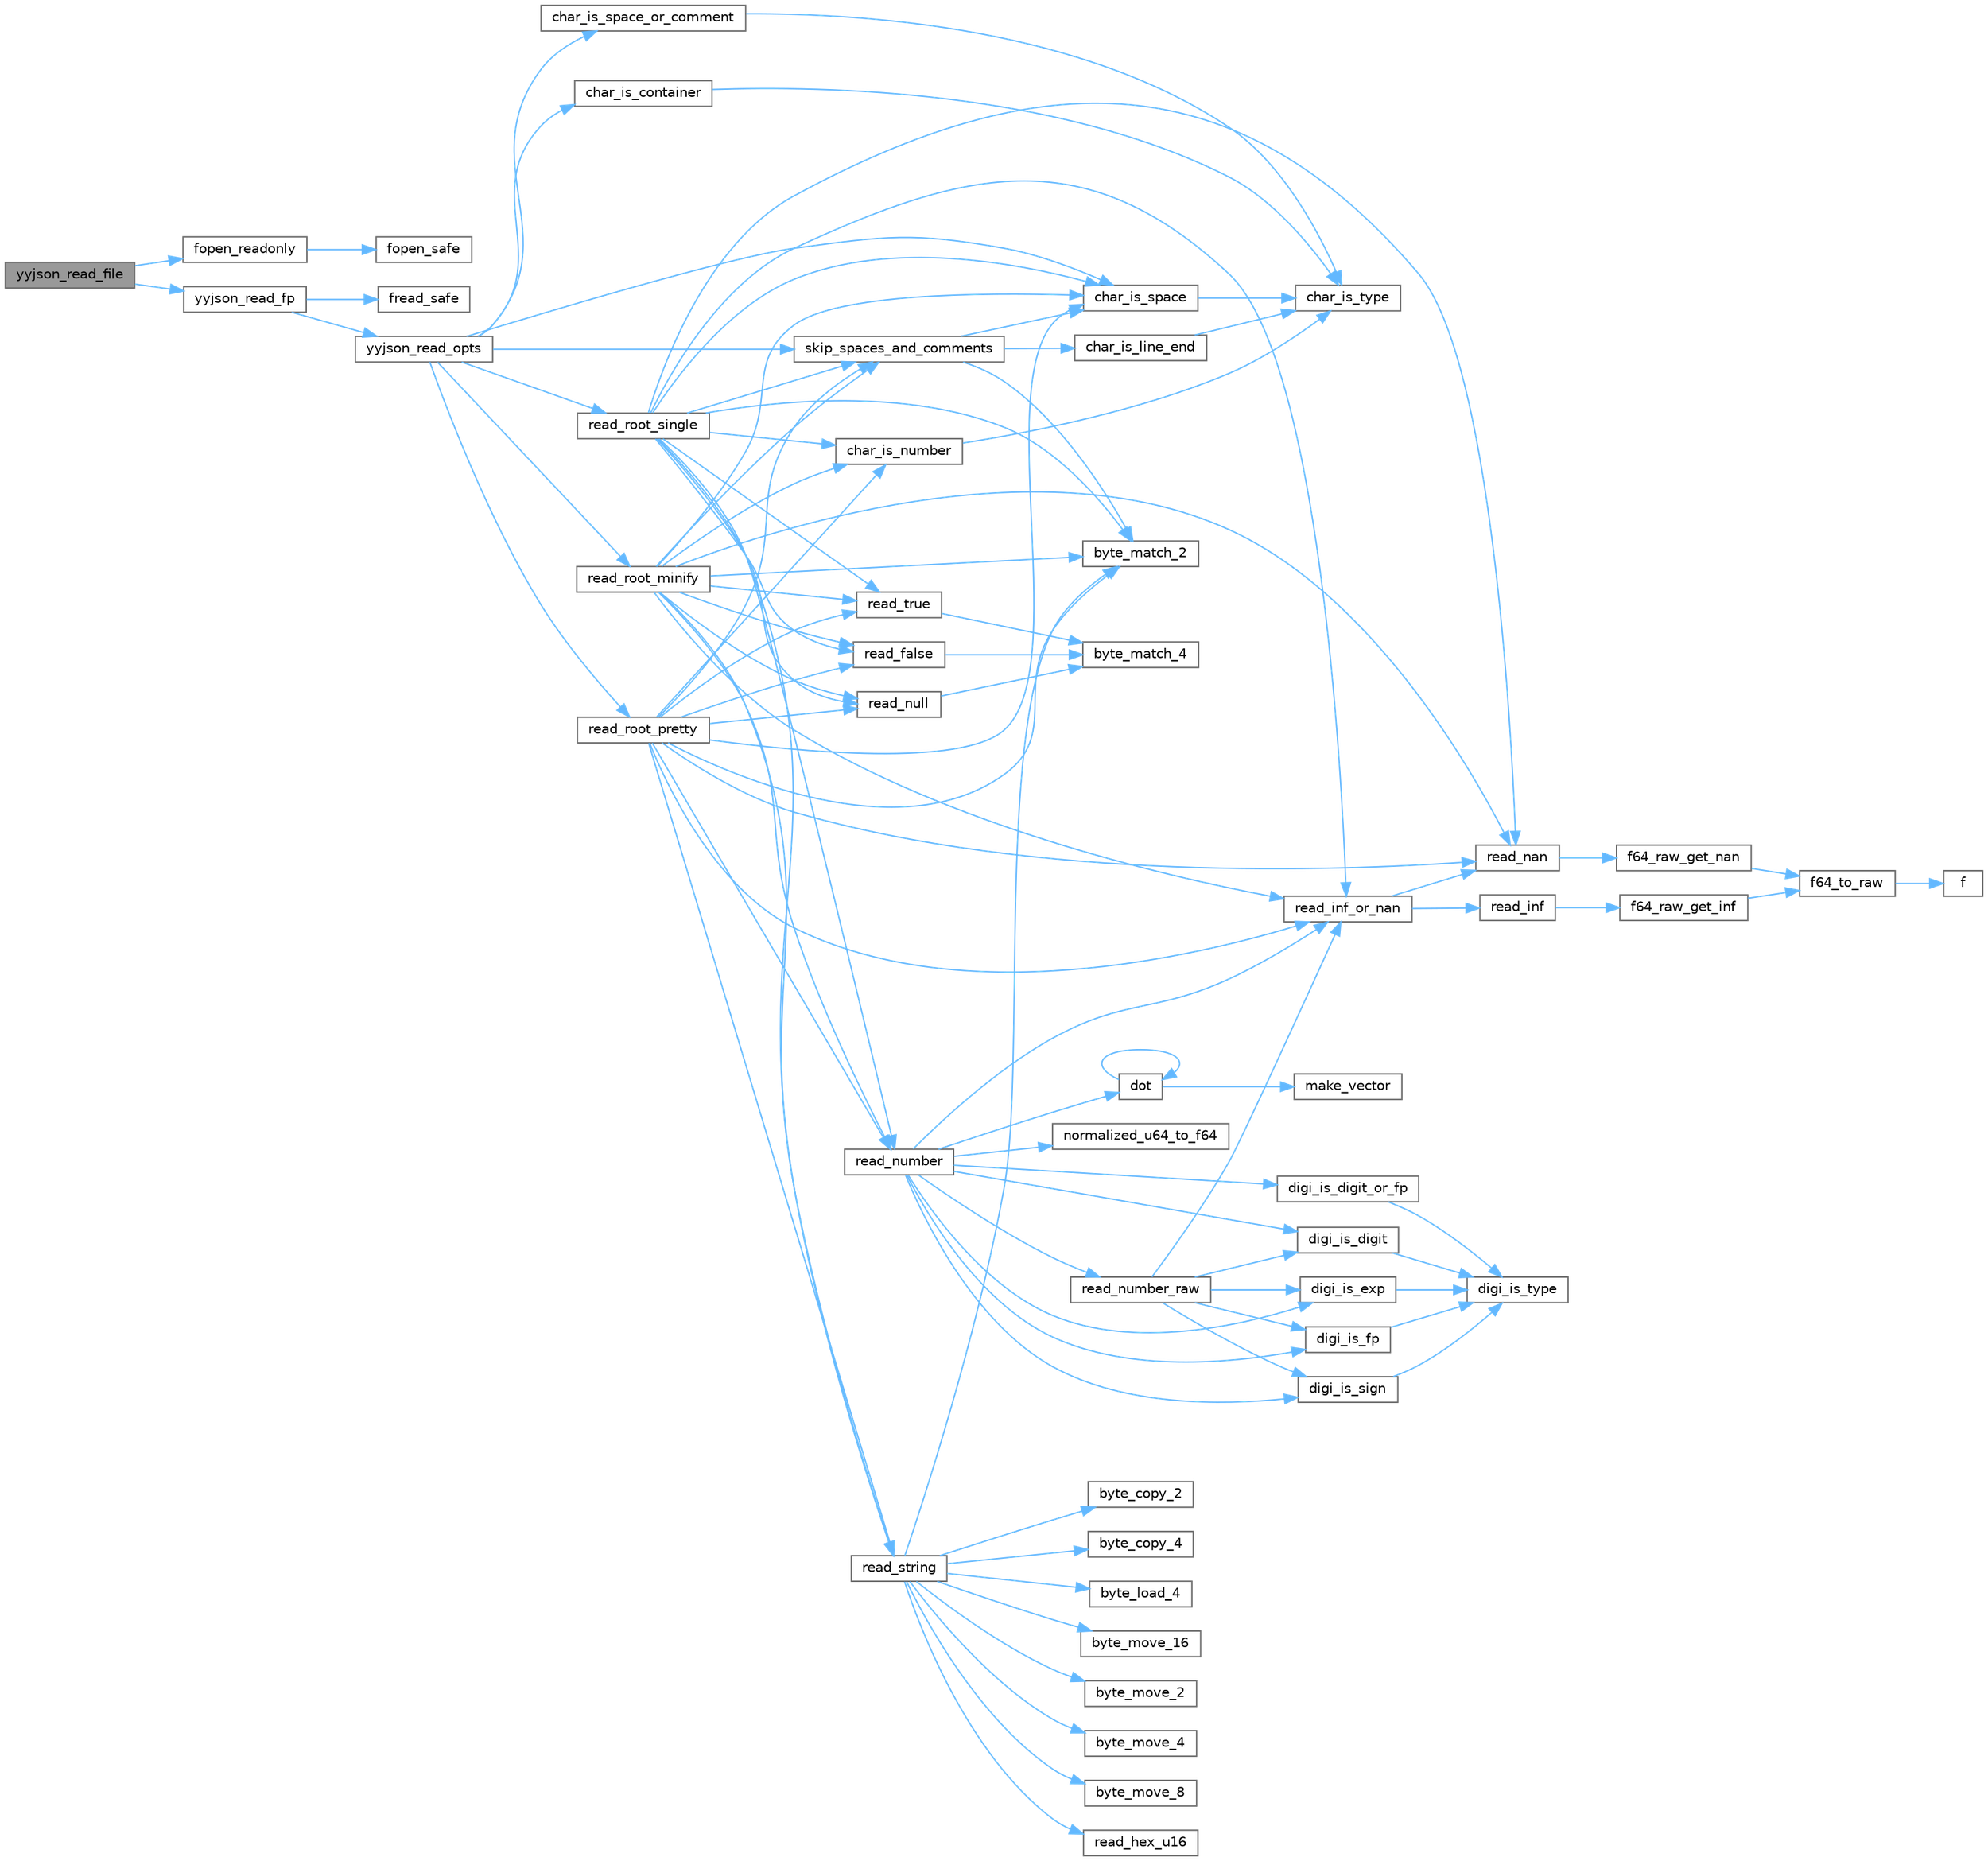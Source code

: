 digraph "yyjson_read_file"
{
 // LATEX_PDF_SIZE
  bgcolor="transparent";
  edge [fontname=Helvetica,fontsize=10,labelfontname=Helvetica,labelfontsize=10];
  node [fontname=Helvetica,fontsize=10,shape=box,height=0.2,width=0.4];
  rankdir="LR";
  Node1 [id="Node000001",label="yyjson_read_file",height=0.2,width=0.4,color="gray40", fillcolor="grey60", style="filled", fontcolor="black",tooltip=" "];
  Node1 -> Node2 [id="edge94_Node000001_Node000002",color="steelblue1",style="solid",tooltip=" "];
  Node2 [id="Node000002",label="fopen_readonly",height=0.2,width=0.4,color="grey40", fillcolor="white", style="filled",URL="$yyjson_8c.html#a924c8f086848dfe8e56d93407cd76d51",tooltip=" "];
  Node2 -> Node3 [id="edge95_Node000002_Node000003",color="steelblue1",style="solid",tooltip=" "];
  Node3 [id="Node000003",label="fopen_safe",height=0.2,width=0.4,color="grey40", fillcolor="white", style="filled",URL="$yyjson_8c.html#a74511b3384b24165891c46e093354e8d",tooltip=" "];
  Node1 -> Node4 [id="edge96_Node000001_Node000004",color="steelblue1",style="solid",tooltip=" "];
  Node4 [id="Node000004",label="yyjson_read_fp",height=0.2,width=0.4,color="grey40", fillcolor="white", style="filled",URL="$yyjson_8c.html#a6125f70526882d4e6ef4b2bfe56f168d",tooltip=" "];
  Node4 -> Node5 [id="edge97_Node000004_Node000005",color="steelblue1",style="solid",tooltip=" "];
  Node5 [id="Node000005",label="fread_safe",height=0.2,width=0.4,color="grey40", fillcolor="white", style="filled",URL="$yyjson_8c.html#a46be55b197805d2df5e6346636281cdf",tooltip=" "];
  Node4 -> Node6 [id="edge98_Node000004_Node000006",color="steelblue1",style="solid",tooltip=" "];
  Node6 [id="Node000006",label="yyjson_read_opts",height=0.2,width=0.4,color="grey40", fillcolor="white", style="filled",URL="$yyjson_8c.html#a5755f297c3a913f7a312c2ac67be0b56",tooltip=" "];
  Node6 -> Node7 [id="edge99_Node000006_Node000007",color="steelblue1",style="solid",tooltip=" "];
  Node7 [id="Node000007",label="char_is_container",height=0.2,width=0.4,color="grey40", fillcolor="white", style="filled",URL="$yyjson_8c.html#a5fdc435e849b5e8be6712aaf1c507da2",tooltip=" "];
  Node7 -> Node8 [id="edge100_Node000007_Node000008",color="steelblue1",style="solid",tooltip=" "];
  Node8 [id="Node000008",label="char_is_type",height=0.2,width=0.4,color="grey40", fillcolor="white", style="filled",URL="$yyjson_8c.html#a92720506373a97d8d6f198ea37ce3cb1",tooltip=" "];
  Node6 -> Node9 [id="edge101_Node000006_Node000009",color="steelblue1",style="solid",tooltip=" "];
  Node9 [id="Node000009",label="char_is_space",height=0.2,width=0.4,color="grey40", fillcolor="white", style="filled",URL="$yyjson_8c.html#a4c4d781bdc30adffcee30f192e4869c8",tooltip=" "];
  Node9 -> Node8 [id="edge102_Node000009_Node000008",color="steelblue1",style="solid",tooltip=" "];
  Node6 -> Node10 [id="edge103_Node000006_Node000010",color="steelblue1",style="solid",tooltip=" "];
  Node10 [id="Node000010",label="char_is_space_or_comment",height=0.2,width=0.4,color="grey40", fillcolor="white", style="filled",URL="$yyjson_8c.html#a834a69b6af5c351b724369c6b5176e82",tooltip=" "];
  Node10 -> Node8 [id="edge104_Node000010_Node000008",color="steelblue1",style="solid",tooltip=" "];
  Node6 -> Node11 [id="edge105_Node000006_Node000011",color="steelblue1",style="solid",tooltip=" "];
  Node11 [id="Node000011",label="read_root_minify",height=0.2,width=0.4,color="grey40", fillcolor="white", style="filled",URL="$yyjson_8c.html#a7e4155e7870372bf62ab8ccdaec8d066",tooltip=" "];
  Node11 -> Node12 [id="edge106_Node000011_Node000012",color="steelblue1",style="solid",tooltip=" "];
  Node12 [id="Node000012",label="byte_match_2",height=0.2,width=0.4,color="grey40", fillcolor="white", style="filled",URL="$yyjson_8c.html#a3a0b543ccc96758e3d9632773ab82632",tooltip=" "];
  Node11 -> Node13 [id="edge107_Node000011_Node000013",color="steelblue1",style="solid",tooltip=" "];
  Node13 [id="Node000013",label="char_is_number",height=0.2,width=0.4,color="grey40", fillcolor="white", style="filled",URL="$yyjson_8c.html#abf57d5a39008af9ef13462c45631a0fc",tooltip=" "];
  Node13 -> Node8 [id="edge108_Node000013_Node000008",color="steelblue1",style="solid",tooltip=" "];
  Node11 -> Node9 [id="edge109_Node000011_Node000009",color="steelblue1",style="solid",tooltip=" "];
  Node11 -> Node14 [id="edge110_Node000011_Node000014",color="steelblue1",style="solid",tooltip=" "];
  Node14 [id="Node000014",label="read_false",height=0.2,width=0.4,color="grey40", fillcolor="white", style="filled",URL="$yyjson_8c.html#a8372211a6f5de545766529f4e4cc19e8",tooltip=" "];
  Node14 -> Node15 [id="edge111_Node000014_Node000015",color="steelblue1",style="solid",tooltip=" "];
  Node15 [id="Node000015",label="byte_match_4",height=0.2,width=0.4,color="grey40", fillcolor="white", style="filled",URL="$yyjson_8c.html#a34726fa714e2bf7c56f8a70bda417597",tooltip=" "];
  Node11 -> Node16 [id="edge112_Node000011_Node000016",color="steelblue1",style="solid",tooltip=" "];
  Node16 [id="Node000016",label="read_inf_or_nan",height=0.2,width=0.4,color="grey40", fillcolor="white", style="filled",URL="$yyjson_8c.html#a720bbd325fe3ba03734213f3987a9dd9",tooltip=" "];
  Node16 -> Node17 [id="edge113_Node000016_Node000017",color="steelblue1",style="solid",tooltip=" "];
  Node17 [id="Node000017",label="read_inf",height=0.2,width=0.4,color="grey40", fillcolor="white", style="filled",URL="$yyjson_8c.html#ae2c50c33e8663e8985150a3c19fb7774",tooltip=" "];
  Node17 -> Node18 [id="edge114_Node000017_Node000018",color="steelblue1",style="solid",tooltip=" "];
  Node18 [id="Node000018",label="f64_raw_get_inf",height=0.2,width=0.4,color="grey40", fillcolor="white", style="filled",URL="$yyjson_8c.html#a04d771f42f933e51b8e3f09bc3bf485f",tooltip=" "];
  Node18 -> Node19 [id="edge115_Node000018_Node000019",color="steelblue1",style="solid",tooltip=" "];
  Node19 [id="Node000019",label="f64_to_raw",height=0.2,width=0.4,color="grey40", fillcolor="white", style="filled",URL="$yyjson_8c.html#a7b07011750e09f41144ee6c4aafa1475",tooltip=" "];
  Node19 -> Node20 [id="edge116_Node000019_Node000020",color="steelblue1",style="solid",tooltip=" "];
  Node20 [id="Node000020",label="f",height=0.2,width=0.4,color="grey40", fillcolor="white", style="filled",URL="$cxx11__tensor__map_8cpp.html#a7f507fea02198f6cb81c86640c7b1a4e",tooltip=" "];
  Node16 -> Node21 [id="edge117_Node000016_Node000021",color="steelblue1",style="solid",tooltip=" "];
  Node21 [id="Node000021",label="read_nan",height=0.2,width=0.4,color="grey40", fillcolor="white", style="filled",URL="$yyjson_8c.html#a61c49628369584d4d256add73d1a5fac",tooltip=" "];
  Node21 -> Node22 [id="edge118_Node000021_Node000022",color="steelblue1",style="solid",tooltip=" "];
  Node22 [id="Node000022",label="f64_raw_get_nan",height=0.2,width=0.4,color="grey40", fillcolor="white", style="filled",URL="$yyjson_8c.html#a52154ab6c7dc6d98fc7b916ef2525724",tooltip=" "];
  Node22 -> Node19 [id="edge119_Node000022_Node000019",color="steelblue1",style="solid",tooltip=" "];
  Node11 -> Node21 [id="edge120_Node000011_Node000021",color="steelblue1",style="solid",tooltip=" "];
  Node11 -> Node23 [id="edge121_Node000011_Node000023",color="steelblue1",style="solid",tooltip=" "];
  Node23 [id="Node000023",label="read_null",height=0.2,width=0.4,color="grey40", fillcolor="white", style="filled",URL="$yyjson_8c.html#a08f27fa4d71c993e7c6791ae47cb3ed7",tooltip=" "];
  Node23 -> Node15 [id="edge122_Node000023_Node000015",color="steelblue1",style="solid",tooltip=" "];
  Node11 -> Node24 [id="edge123_Node000011_Node000024",color="steelblue1",style="solid",tooltip=" "];
  Node24 [id="Node000024",label="read_number",height=0.2,width=0.4,color="grey40", fillcolor="white", style="filled",URL="$yyjson_8c.html#ae80f29f6843f936808fbe5a48e48dabc",tooltip=" "];
  Node24 -> Node25 [id="edge124_Node000024_Node000025",color="steelblue1",style="solid",tooltip=" "];
  Node25 [id="Node000025",label="digi_is_digit",height=0.2,width=0.4,color="grey40", fillcolor="white", style="filled",URL="$yyjson_8c.html#ac16e36c200b16a17041aac1ed37276d7",tooltip=" "];
  Node25 -> Node26 [id="edge125_Node000025_Node000026",color="steelblue1",style="solid",tooltip=" "];
  Node26 [id="Node000026",label="digi_is_type",height=0.2,width=0.4,color="grey40", fillcolor="white", style="filled",URL="$yyjson_8c.html#aae236fd488306e08c5844189ad6d6570",tooltip=" "];
  Node24 -> Node27 [id="edge126_Node000024_Node000027",color="steelblue1",style="solid",tooltip=" "];
  Node27 [id="Node000027",label="digi_is_digit_or_fp",height=0.2,width=0.4,color="grey40", fillcolor="white", style="filled",URL="$yyjson_8c.html#aee912f37b76d8da7a4e2ca5a88d17d76",tooltip=" "];
  Node27 -> Node26 [id="edge127_Node000027_Node000026",color="steelblue1",style="solid",tooltip=" "];
  Node24 -> Node28 [id="edge128_Node000024_Node000028",color="steelblue1",style="solid",tooltip=" "];
  Node28 [id="Node000028",label="digi_is_exp",height=0.2,width=0.4,color="grey40", fillcolor="white", style="filled",URL="$yyjson_8c.html#ad25dff9b718d68793b54d09d4dfc8526",tooltip=" "];
  Node28 -> Node26 [id="edge129_Node000028_Node000026",color="steelblue1",style="solid",tooltip=" "];
  Node24 -> Node29 [id="edge130_Node000024_Node000029",color="steelblue1",style="solid",tooltip=" "];
  Node29 [id="Node000029",label="digi_is_fp",height=0.2,width=0.4,color="grey40", fillcolor="white", style="filled",URL="$yyjson_8c.html#ac38bca46c8cbb1107ca4188d2eb4fcbe",tooltip=" "];
  Node29 -> Node26 [id="edge131_Node000029_Node000026",color="steelblue1",style="solid",tooltip=" "];
  Node24 -> Node30 [id="edge132_Node000024_Node000030",color="steelblue1",style="solid",tooltip=" "];
  Node30 [id="Node000030",label="digi_is_sign",height=0.2,width=0.4,color="grey40", fillcolor="white", style="filled",URL="$yyjson_8c.html#a078553b0c6c304a46441a196aad05129",tooltip=" "];
  Node30 -> Node26 [id="edge133_Node000030_Node000026",color="steelblue1",style="solid",tooltip=" "];
  Node24 -> Node31 [id="edge134_Node000024_Node000031",color="steelblue1",style="solid",tooltip=" "];
  Node31 [id="Node000031",label="dot",height=0.2,width=0.4,color="grey40", fillcolor="white", style="filled",URL="$level1__real__impl_8h.html#a7a40e5a367460d00c6cdeeb23e8b780b",tooltip=" "];
  Node31 -> Node31 [id="edge135_Node000031_Node000031",color="steelblue1",style="solid",tooltip=" "];
  Node31 -> Node32 [id="edge136_Node000031_Node000032",color="steelblue1",style="solid",tooltip=" "];
  Node32 [id="Node000032",label="make_vector",height=0.2,width=0.4,color="grey40", fillcolor="white", style="filled",URL="$external_2taskflow_23rd-party_2eigen-3_83_87_2blas_2common_8h.html#a5271e1713820dbe05a27309a551c63a8",tooltip=" "];
  Node24 -> Node33 [id="edge137_Node000024_Node000033",color="steelblue1",style="solid",tooltip=" "];
  Node33 [id="Node000033",label="normalized_u64_to_f64",height=0.2,width=0.4,color="grey40", fillcolor="white", style="filled",URL="$yyjson_8c.html#aee878603775170bfda13233591eceec0",tooltip=" "];
  Node24 -> Node16 [id="edge138_Node000024_Node000016",color="steelblue1",style="solid",tooltip=" "];
  Node24 -> Node34 [id="edge139_Node000024_Node000034",color="steelblue1",style="solid",tooltip=" "];
  Node34 [id="Node000034",label="read_number_raw",height=0.2,width=0.4,color="grey40", fillcolor="white", style="filled",URL="$yyjson_8c.html#a17e53cae5ed1a998445df0ee5e95434e",tooltip=" "];
  Node34 -> Node25 [id="edge140_Node000034_Node000025",color="steelblue1",style="solid",tooltip=" "];
  Node34 -> Node28 [id="edge141_Node000034_Node000028",color="steelblue1",style="solid",tooltip=" "];
  Node34 -> Node29 [id="edge142_Node000034_Node000029",color="steelblue1",style="solid",tooltip=" "];
  Node34 -> Node30 [id="edge143_Node000034_Node000030",color="steelblue1",style="solid",tooltip=" "];
  Node34 -> Node16 [id="edge144_Node000034_Node000016",color="steelblue1",style="solid",tooltip=" "];
  Node11 -> Node35 [id="edge145_Node000011_Node000035",color="steelblue1",style="solid",tooltip=" "];
  Node35 [id="Node000035",label="read_string",height=0.2,width=0.4,color="grey40", fillcolor="white", style="filled",URL="$yyjson_8c.html#a804945ea7ab88a55f6c71afe2ef28508",tooltip=" "];
  Node35 -> Node36 [id="edge146_Node000035_Node000036",color="steelblue1",style="solid",tooltip=" "];
  Node36 [id="Node000036",label="byte_copy_2",height=0.2,width=0.4,color="grey40", fillcolor="white", style="filled",URL="$yyjson_8c.html#ac6a11726824f52b6413a67488f5a3152",tooltip=" "];
  Node35 -> Node37 [id="edge147_Node000035_Node000037",color="steelblue1",style="solid",tooltip=" "];
  Node37 [id="Node000037",label="byte_copy_4",height=0.2,width=0.4,color="grey40", fillcolor="white", style="filled",URL="$yyjson_8c.html#a98219967baeab34ab615b4ccda0df146",tooltip=" "];
  Node35 -> Node38 [id="edge148_Node000035_Node000038",color="steelblue1",style="solid",tooltip=" "];
  Node38 [id="Node000038",label="byte_load_4",height=0.2,width=0.4,color="grey40", fillcolor="white", style="filled",URL="$yyjson_8c.html#a87c460a03bebacd0dcdad97440488c2b",tooltip=" "];
  Node35 -> Node12 [id="edge149_Node000035_Node000012",color="steelblue1",style="solid",tooltip=" "];
  Node35 -> Node39 [id="edge150_Node000035_Node000039",color="steelblue1",style="solid",tooltip=" "];
  Node39 [id="Node000039",label="byte_move_16",height=0.2,width=0.4,color="grey40", fillcolor="white", style="filled",URL="$yyjson_8c.html#a133d71145abef5ab727e5d3bc7d7d3cc",tooltip=" "];
  Node35 -> Node40 [id="edge151_Node000035_Node000040",color="steelblue1",style="solid",tooltip=" "];
  Node40 [id="Node000040",label="byte_move_2",height=0.2,width=0.4,color="grey40", fillcolor="white", style="filled",URL="$yyjson_8c.html#a937b93922fffb9ba4853a8c20954aa5b",tooltip=" "];
  Node35 -> Node41 [id="edge152_Node000035_Node000041",color="steelblue1",style="solid",tooltip=" "];
  Node41 [id="Node000041",label="byte_move_4",height=0.2,width=0.4,color="grey40", fillcolor="white", style="filled",URL="$yyjson_8c.html#aa5ca17990694a6718874be6817b38ed4",tooltip=" "];
  Node35 -> Node42 [id="edge153_Node000035_Node000042",color="steelblue1",style="solid",tooltip=" "];
  Node42 [id="Node000042",label="byte_move_8",height=0.2,width=0.4,color="grey40", fillcolor="white", style="filled",URL="$yyjson_8c.html#a358fd32f651a73a41814fb2229dae049",tooltip=" "];
  Node35 -> Node43 [id="edge154_Node000035_Node000043",color="steelblue1",style="solid",tooltip=" "];
  Node43 [id="Node000043",label="read_hex_u16",height=0.2,width=0.4,color="grey40", fillcolor="white", style="filled",URL="$yyjson_8c.html#add45e53bf46ccf2467cc535d9bd89717",tooltip=" "];
  Node11 -> Node44 [id="edge155_Node000011_Node000044",color="steelblue1",style="solid",tooltip=" "];
  Node44 [id="Node000044",label="read_true",height=0.2,width=0.4,color="grey40", fillcolor="white", style="filled",URL="$yyjson_8c.html#ac13d82fdd527dfe489b5004bd7339b04",tooltip=" "];
  Node44 -> Node15 [id="edge156_Node000044_Node000015",color="steelblue1",style="solid",tooltip=" "];
  Node11 -> Node45 [id="edge157_Node000011_Node000045",color="steelblue1",style="solid",tooltip=" "];
  Node45 [id="Node000045",label="skip_spaces_and_comments",height=0.2,width=0.4,color="grey40", fillcolor="white", style="filled",URL="$yyjson_8c.html#abb4ba1f891e94f62b208432ebd8c5a78",tooltip=" "];
  Node45 -> Node12 [id="edge158_Node000045_Node000012",color="steelblue1",style="solid",tooltip=" "];
  Node45 -> Node46 [id="edge159_Node000045_Node000046",color="steelblue1",style="solid",tooltip=" "];
  Node46 [id="Node000046",label="char_is_line_end",height=0.2,width=0.4,color="grey40", fillcolor="white", style="filled",URL="$yyjson_8c.html#acb4cb37d08c50567be86f8057cb413eb",tooltip=" "];
  Node46 -> Node8 [id="edge160_Node000046_Node000008",color="steelblue1",style="solid",tooltip=" "];
  Node45 -> Node9 [id="edge161_Node000045_Node000009",color="steelblue1",style="solid",tooltip=" "];
  Node6 -> Node47 [id="edge162_Node000006_Node000047",color="steelblue1",style="solid",tooltip=" "];
  Node47 [id="Node000047",label="read_root_pretty",height=0.2,width=0.4,color="grey40", fillcolor="white", style="filled",URL="$yyjson_8c.html#ad73d8336ba9514abc616a2b95438af7d",tooltip=" "];
  Node47 -> Node12 [id="edge163_Node000047_Node000012",color="steelblue1",style="solid",tooltip=" "];
  Node47 -> Node13 [id="edge164_Node000047_Node000013",color="steelblue1",style="solid",tooltip=" "];
  Node47 -> Node9 [id="edge165_Node000047_Node000009",color="steelblue1",style="solid",tooltip=" "];
  Node47 -> Node14 [id="edge166_Node000047_Node000014",color="steelblue1",style="solid",tooltip=" "];
  Node47 -> Node16 [id="edge167_Node000047_Node000016",color="steelblue1",style="solid",tooltip=" "];
  Node47 -> Node21 [id="edge168_Node000047_Node000021",color="steelblue1",style="solid",tooltip=" "];
  Node47 -> Node23 [id="edge169_Node000047_Node000023",color="steelblue1",style="solid",tooltip=" "];
  Node47 -> Node24 [id="edge170_Node000047_Node000024",color="steelblue1",style="solid",tooltip=" "];
  Node47 -> Node35 [id="edge171_Node000047_Node000035",color="steelblue1",style="solid",tooltip=" "];
  Node47 -> Node44 [id="edge172_Node000047_Node000044",color="steelblue1",style="solid",tooltip=" "];
  Node47 -> Node45 [id="edge173_Node000047_Node000045",color="steelblue1",style="solid",tooltip=" "];
  Node6 -> Node48 [id="edge174_Node000006_Node000048",color="steelblue1",style="solid",tooltip=" "];
  Node48 [id="Node000048",label="read_root_single",height=0.2,width=0.4,color="grey40", fillcolor="white", style="filled",URL="$yyjson_8c.html#aa9121ac0675557400ce9fe9279bb59df",tooltip=" "];
  Node48 -> Node12 [id="edge175_Node000048_Node000012",color="steelblue1",style="solid",tooltip=" "];
  Node48 -> Node13 [id="edge176_Node000048_Node000013",color="steelblue1",style="solid",tooltip=" "];
  Node48 -> Node9 [id="edge177_Node000048_Node000009",color="steelblue1",style="solid",tooltip=" "];
  Node48 -> Node14 [id="edge178_Node000048_Node000014",color="steelblue1",style="solid",tooltip=" "];
  Node48 -> Node16 [id="edge179_Node000048_Node000016",color="steelblue1",style="solid",tooltip=" "];
  Node48 -> Node21 [id="edge180_Node000048_Node000021",color="steelblue1",style="solid",tooltip=" "];
  Node48 -> Node23 [id="edge181_Node000048_Node000023",color="steelblue1",style="solid",tooltip=" "];
  Node48 -> Node24 [id="edge182_Node000048_Node000024",color="steelblue1",style="solid",tooltip=" "];
  Node48 -> Node35 [id="edge183_Node000048_Node000035",color="steelblue1",style="solid",tooltip=" "];
  Node48 -> Node44 [id="edge184_Node000048_Node000044",color="steelblue1",style="solid",tooltip=" "];
  Node48 -> Node45 [id="edge185_Node000048_Node000045",color="steelblue1",style="solid",tooltip=" "];
  Node6 -> Node45 [id="edge186_Node000006_Node000045",color="steelblue1",style="solid",tooltip=" "];
}

